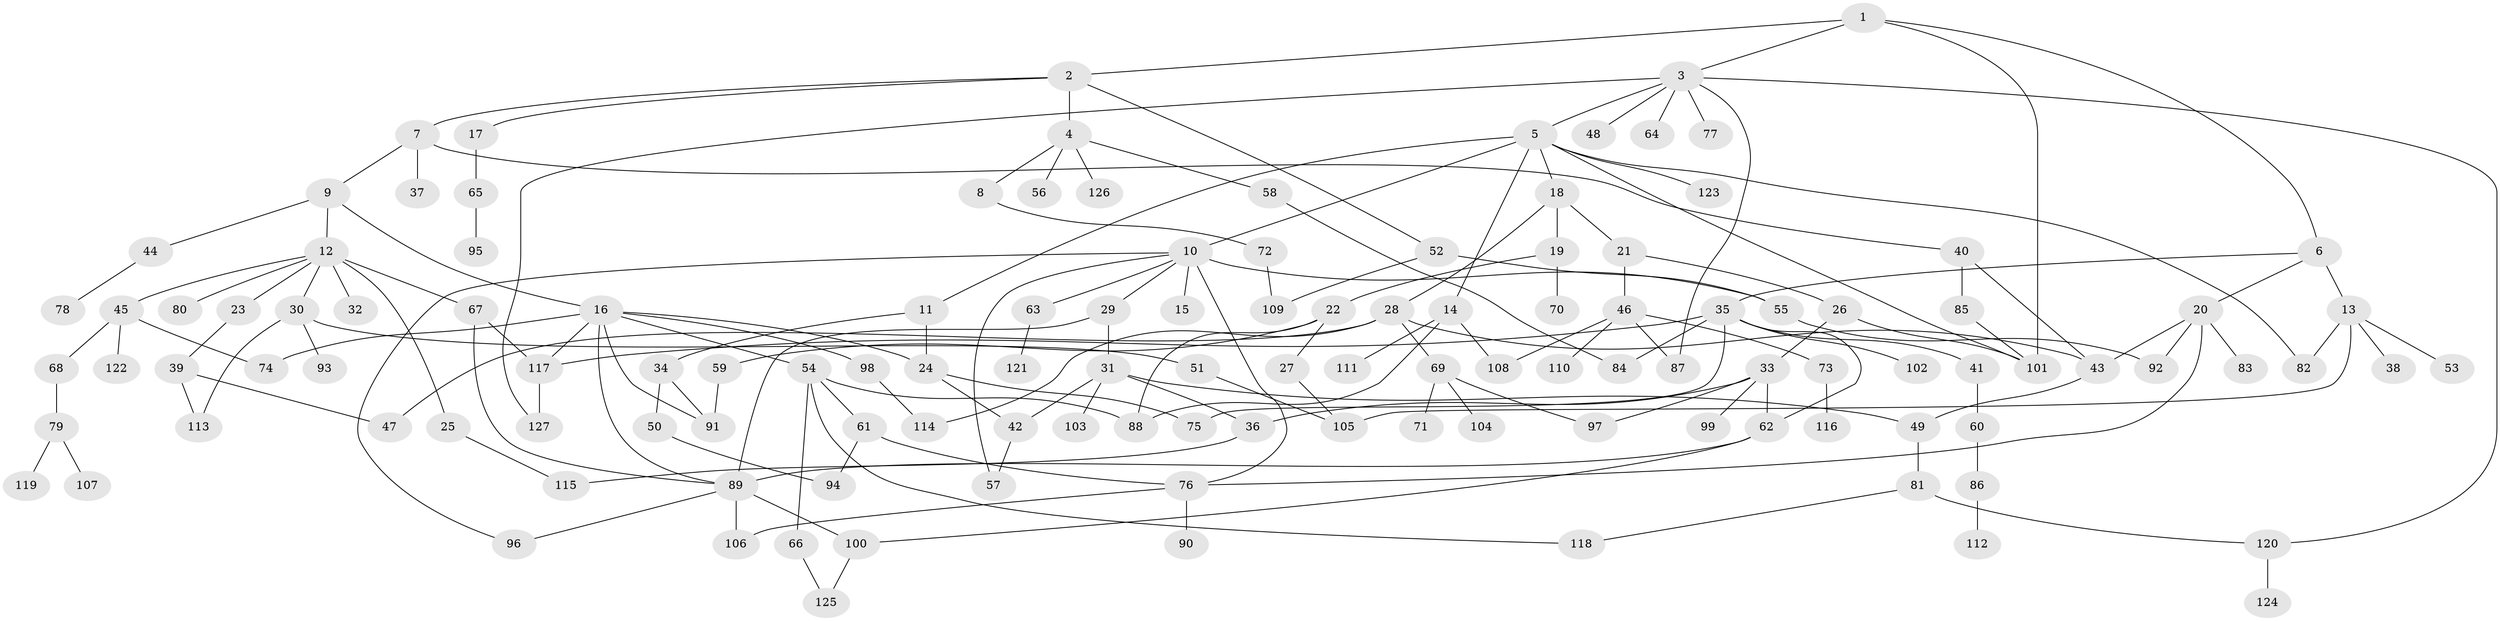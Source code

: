 // Generated by graph-tools (version 1.1) at 2025/10/02/27/25 16:10:55]
// undirected, 127 vertices, 172 edges
graph export_dot {
graph [start="1"]
  node [color=gray90,style=filled];
  1;
  2;
  3;
  4;
  5;
  6;
  7;
  8;
  9;
  10;
  11;
  12;
  13;
  14;
  15;
  16;
  17;
  18;
  19;
  20;
  21;
  22;
  23;
  24;
  25;
  26;
  27;
  28;
  29;
  30;
  31;
  32;
  33;
  34;
  35;
  36;
  37;
  38;
  39;
  40;
  41;
  42;
  43;
  44;
  45;
  46;
  47;
  48;
  49;
  50;
  51;
  52;
  53;
  54;
  55;
  56;
  57;
  58;
  59;
  60;
  61;
  62;
  63;
  64;
  65;
  66;
  67;
  68;
  69;
  70;
  71;
  72;
  73;
  74;
  75;
  76;
  77;
  78;
  79;
  80;
  81;
  82;
  83;
  84;
  85;
  86;
  87;
  88;
  89;
  90;
  91;
  92;
  93;
  94;
  95;
  96;
  97;
  98;
  99;
  100;
  101;
  102;
  103;
  104;
  105;
  106;
  107;
  108;
  109;
  110;
  111;
  112;
  113;
  114;
  115;
  116;
  117;
  118;
  119;
  120;
  121;
  122;
  123;
  124;
  125;
  126;
  127;
  1 -- 2;
  1 -- 3;
  1 -- 6;
  1 -- 101;
  2 -- 4;
  2 -- 7;
  2 -- 17;
  2 -- 52;
  3 -- 5;
  3 -- 48;
  3 -- 64;
  3 -- 77;
  3 -- 87;
  3 -- 127;
  3 -- 120;
  4 -- 8;
  4 -- 56;
  4 -- 58;
  4 -- 126;
  5 -- 10;
  5 -- 11;
  5 -- 14;
  5 -- 18;
  5 -- 123;
  5 -- 82;
  5 -- 101;
  6 -- 13;
  6 -- 20;
  6 -- 35;
  7 -- 9;
  7 -- 37;
  7 -- 40;
  8 -- 72;
  9 -- 12;
  9 -- 16;
  9 -- 44;
  10 -- 15;
  10 -- 29;
  10 -- 55;
  10 -- 63;
  10 -- 76;
  10 -- 96;
  10 -- 57;
  11 -- 24;
  11 -- 34;
  12 -- 23;
  12 -- 25;
  12 -- 30;
  12 -- 32;
  12 -- 45;
  12 -- 67;
  12 -- 80;
  13 -- 38;
  13 -- 53;
  13 -- 82;
  13 -- 105;
  14 -- 108;
  14 -- 111;
  14 -- 88;
  16 -- 54;
  16 -- 89;
  16 -- 98;
  16 -- 91;
  16 -- 117;
  16 -- 24;
  16 -- 74;
  17 -- 65;
  18 -- 19;
  18 -- 21;
  18 -- 28;
  19 -- 22;
  19 -- 70;
  20 -- 83;
  20 -- 43;
  20 -- 76;
  20 -- 92;
  21 -- 26;
  21 -- 46;
  22 -- 27;
  22 -- 59;
  22 -- 88;
  23 -- 39;
  24 -- 75;
  24 -- 42;
  25 -- 115;
  26 -- 33;
  26 -- 101;
  27 -- 105;
  28 -- 47;
  28 -- 69;
  28 -- 43;
  28 -- 114;
  29 -- 31;
  29 -- 89;
  30 -- 51;
  30 -- 93;
  30 -- 113;
  31 -- 36;
  31 -- 42;
  31 -- 103;
  31 -- 49;
  33 -- 62;
  33 -- 97;
  33 -- 99;
  33 -- 36;
  34 -- 50;
  34 -- 91;
  35 -- 41;
  35 -- 102;
  35 -- 117;
  35 -- 84;
  35 -- 75;
  35 -- 62;
  36 -- 115;
  39 -- 113;
  39 -- 47;
  40 -- 43;
  40 -- 85;
  41 -- 60;
  42 -- 57;
  43 -- 49;
  44 -- 78;
  45 -- 68;
  45 -- 74;
  45 -- 122;
  46 -- 73;
  46 -- 110;
  46 -- 108;
  46 -- 87;
  49 -- 81;
  50 -- 94;
  51 -- 105;
  52 -- 55;
  52 -- 109;
  54 -- 61;
  54 -- 66;
  54 -- 118;
  54 -- 88;
  55 -- 92;
  58 -- 84;
  59 -- 91;
  60 -- 86;
  61 -- 94;
  61 -- 76;
  62 -- 100;
  62 -- 89;
  63 -- 121;
  65 -- 95;
  66 -- 125;
  67 -- 89;
  67 -- 117;
  68 -- 79;
  69 -- 71;
  69 -- 104;
  69 -- 97;
  72 -- 109;
  73 -- 116;
  76 -- 90;
  76 -- 106;
  79 -- 107;
  79 -- 119;
  81 -- 120;
  81 -- 118;
  85 -- 101;
  86 -- 112;
  89 -- 100;
  89 -- 106;
  89 -- 96;
  98 -- 114;
  100 -- 125;
  117 -- 127;
  120 -- 124;
}

